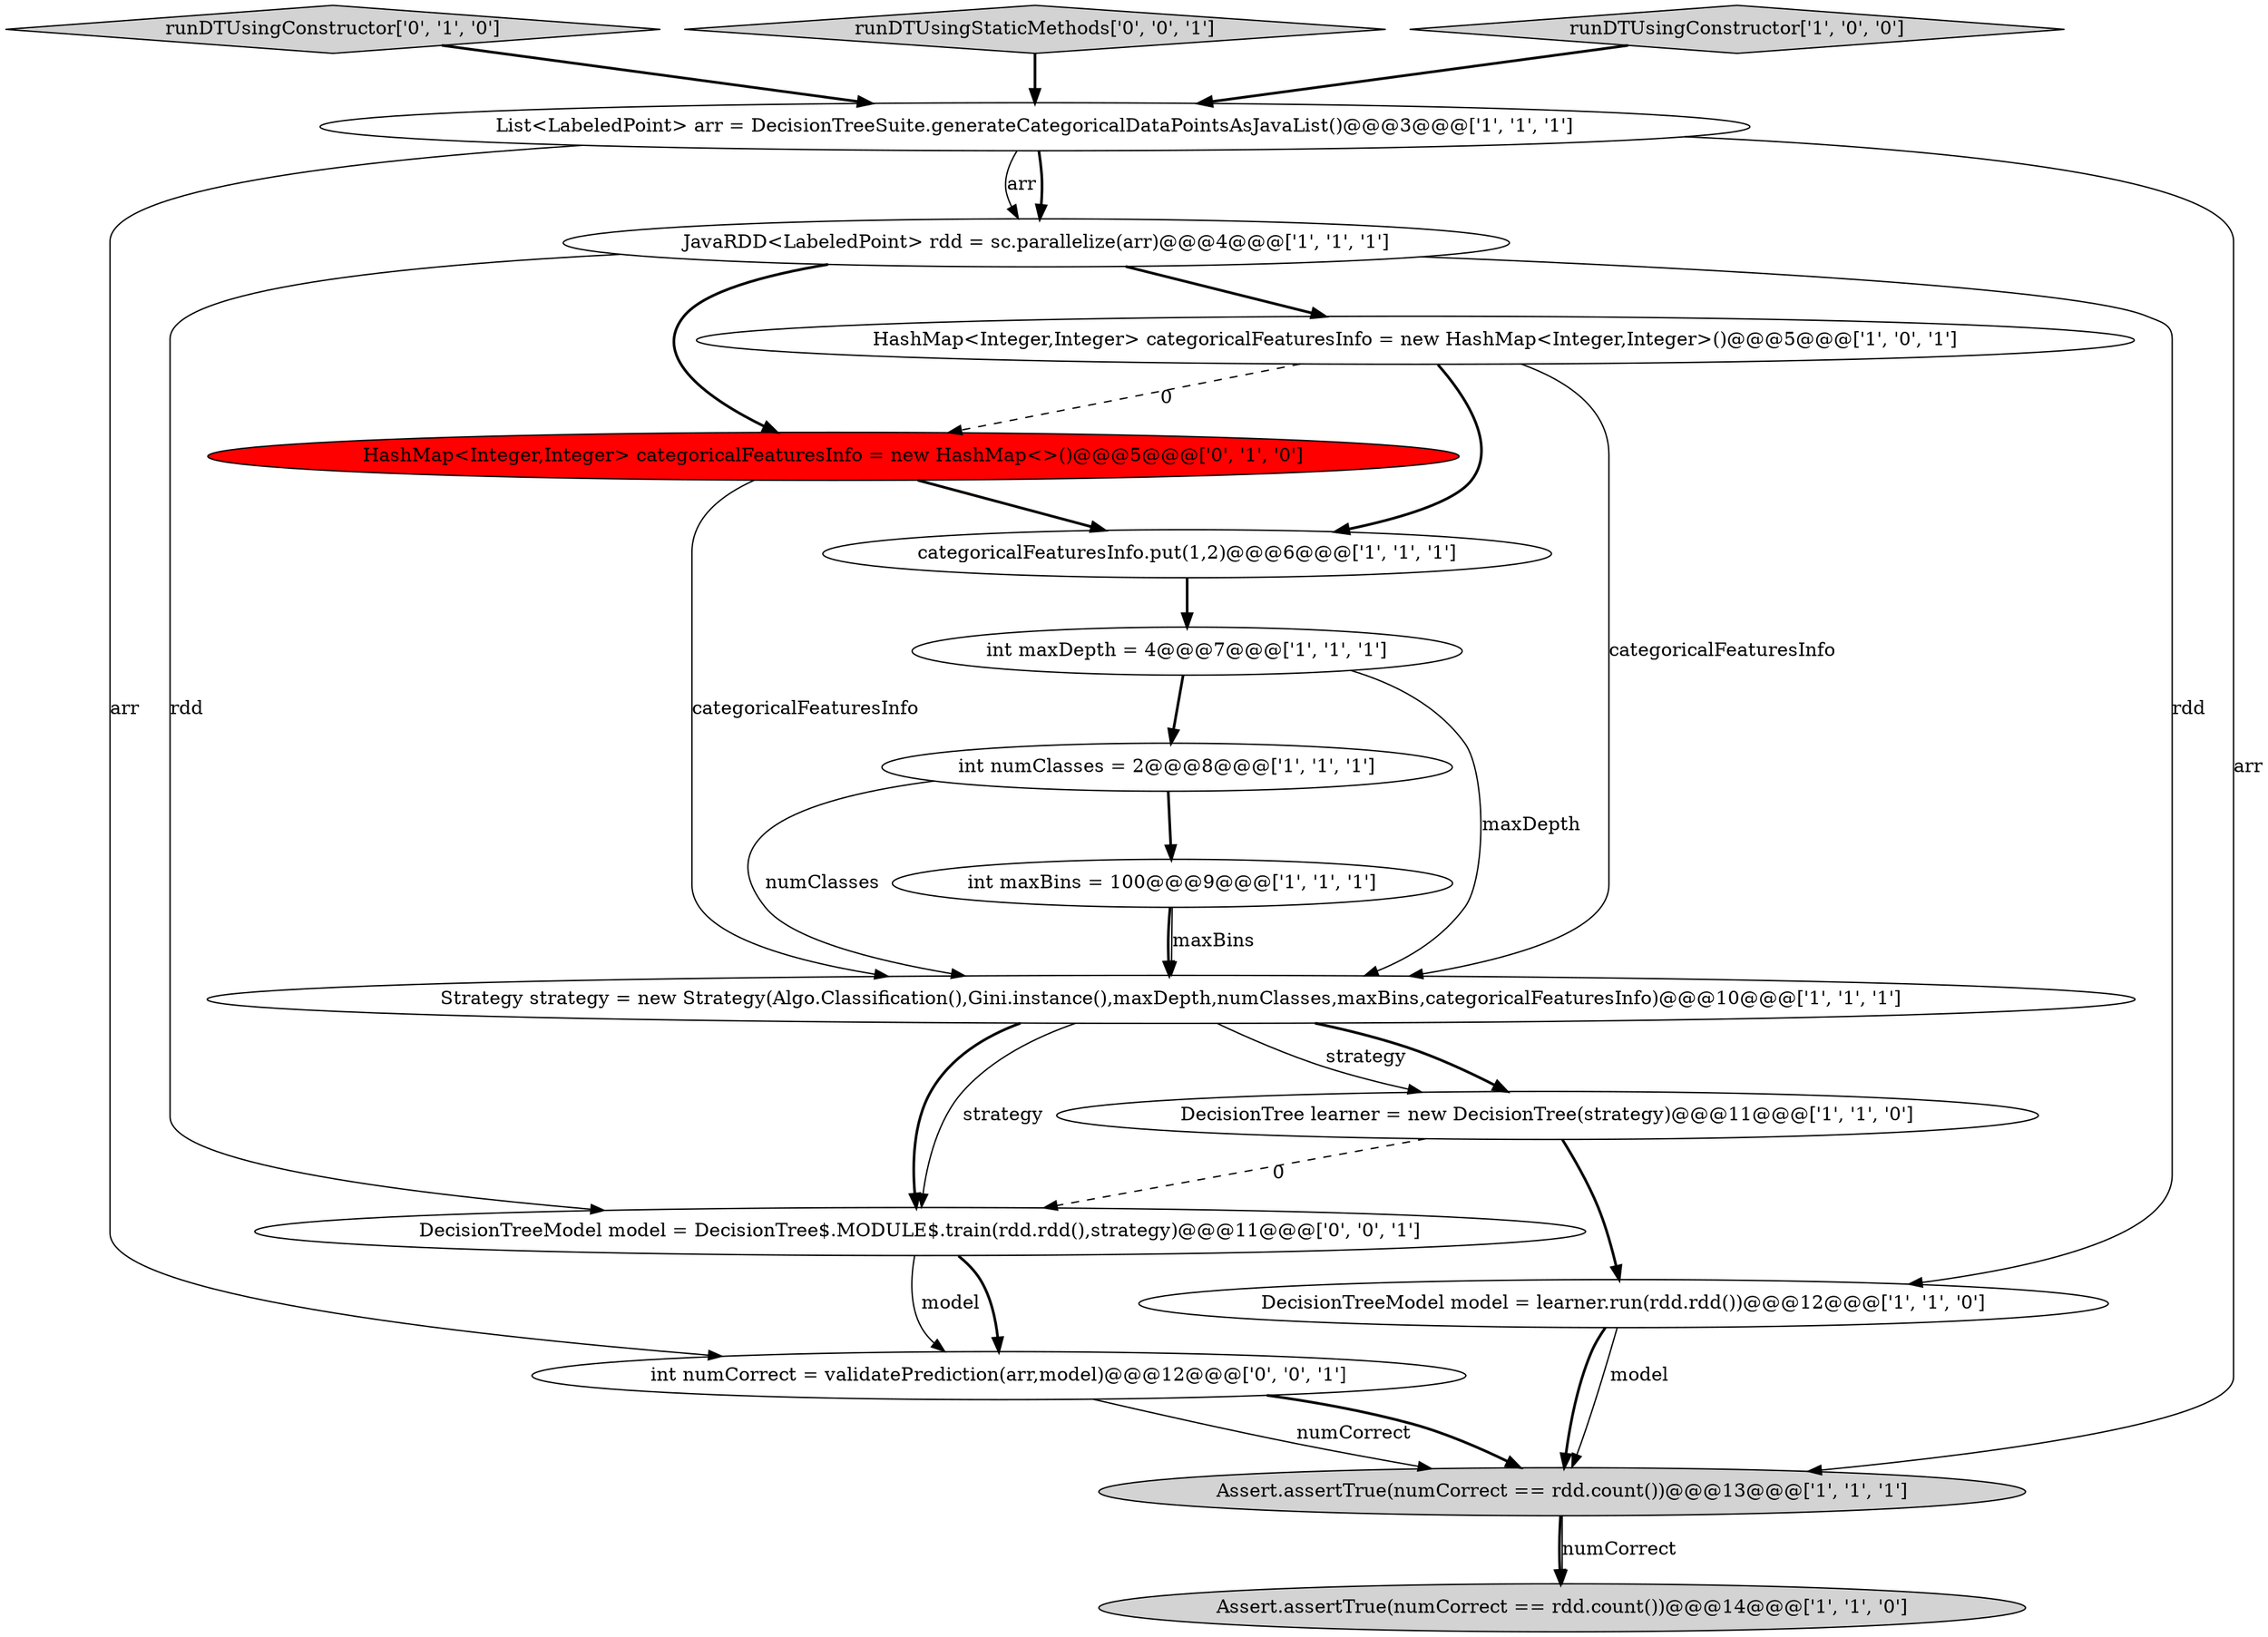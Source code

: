 digraph {
9 [style = filled, label = "Assert.assertTrue(numCorrect == rdd.count())@@@14@@@['1', '1', '0']", fillcolor = lightgray, shape = ellipse image = "AAA0AAABBB1BBB"];
17 [style = filled, label = "int numCorrect = validatePrediction(arr,model)@@@12@@@['0', '0', '1']", fillcolor = white, shape = ellipse image = "AAA0AAABBB3BBB"];
4 [style = filled, label = "int numClasses = 2@@@8@@@['1', '1', '1']", fillcolor = white, shape = ellipse image = "AAA0AAABBB1BBB"];
8 [style = filled, label = "DecisionTree learner = new DecisionTree(strategy)@@@11@@@['1', '1', '0']", fillcolor = white, shape = ellipse image = "AAA0AAABBB1BBB"];
13 [style = filled, label = "runDTUsingConstructor['0', '1', '0']", fillcolor = lightgray, shape = diamond image = "AAA0AAABBB2BBB"];
16 [style = filled, label = "runDTUsingStaticMethods['0', '0', '1']", fillcolor = lightgray, shape = diamond image = "AAA0AAABBB3BBB"];
3 [style = filled, label = "DecisionTreeModel model = learner.run(rdd.rdd())@@@12@@@['1', '1', '0']", fillcolor = white, shape = ellipse image = "AAA0AAABBB1BBB"];
7 [style = filled, label = "List<LabeledPoint> arr = DecisionTreeSuite.generateCategoricalDataPointsAsJavaList()@@@3@@@['1', '1', '1']", fillcolor = white, shape = ellipse image = "AAA0AAABBB1BBB"];
10 [style = filled, label = "runDTUsingConstructor['1', '0', '0']", fillcolor = lightgray, shape = diamond image = "AAA0AAABBB1BBB"];
11 [style = filled, label = "JavaRDD<LabeledPoint> rdd = sc.parallelize(arr)@@@4@@@['1', '1', '1']", fillcolor = white, shape = ellipse image = "AAA0AAABBB1BBB"];
14 [style = filled, label = "HashMap<Integer,Integer> categoricalFeaturesInfo = new HashMap<>()@@@5@@@['0', '1', '0']", fillcolor = red, shape = ellipse image = "AAA1AAABBB2BBB"];
15 [style = filled, label = "DecisionTreeModel model = DecisionTree$.MODULE$.train(rdd.rdd(),strategy)@@@11@@@['0', '0', '1']", fillcolor = white, shape = ellipse image = "AAA0AAABBB3BBB"];
2 [style = filled, label = "categoricalFeaturesInfo.put(1,2)@@@6@@@['1', '1', '1']", fillcolor = white, shape = ellipse image = "AAA0AAABBB1BBB"];
12 [style = filled, label = "Assert.assertTrue(numCorrect == rdd.count())@@@13@@@['1', '1', '1']", fillcolor = lightgray, shape = ellipse image = "AAA0AAABBB1BBB"];
5 [style = filled, label = "int maxBins = 100@@@9@@@['1', '1', '1']", fillcolor = white, shape = ellipse image = "AAA0AAABBB1BBB"];
1 [style = filled, label = "int maxDepth = 4@@@7@@@['1', '1', '1']", fillcolor = white, shape = ellipse image = "AAA0AAABBB1BBB"];
6 [style = filled, label = "Strategy strategy = new Strategy(Algo.Classification(),Gini.instance(),maxDepth,numClasses,maxBins,categoricalFeaturesInfo)@@@10@@@['1', '1', '1']", fillcolor = white, shape = ellipse image = "AAA0AAABBB1BBB"];
0 [style = filled, label = "HashMap<Integer,Integer> categoricalFeaturesInfo = new HashMap<Integer,Integer>()@@@5@@@['1', '0', '1']", fillcolor = white, shape = ellipse image = "AAA0AAABBB1BBB"];
1->4 [style = bold, label=""];
3->12 [style = solid, label="model"];
6->15 [style = solid, label="strategy"];
7->11 [style = bold, label=""];
15->17 [style = solid, label="model"];
7->17 [style = solid, label="arr"];
11->14 [style = bold, label=""];
11->3 [style = solid, label="rdd"];
2->1 [style = bold, label=""];
8->15 [style = dashed, label="0"];
0->2 [style = bold, label=""];
8->3 [style = bold, label=""];
16->7 [style = bold, label=""];
6->8 [style = solid, label="strategy"];
17->12 [style = solid, label="numCorrect"];
4->6 [style = solid, label="numClasses"];
1->6 [style = solid, label="maxDepth"];
3->12 [style = bold, label=""];
12->9 [style = bold, label=""];
10->7 [style = bold, label=""];
6->15 [style = bold, label=""];
12->9 [style = solid, label="numCorrect"];
0->14 [style = dashed, label="0"];
15->17 [style = bold, label=""];
11->0 [style = bold, label=""];
17->12 [style = bold, label=""];
5->6 [style = bold, label=""];
13->7 [style = bold, label=""];
6->8 [style = bold, label=""];
14->6 [style = solid, label="categoricalFeaturesInfo"];
5->6 [style = solid, label="maxBins"];
7->11 [style = solid, label="arr"];
14->2 [style = bold, label=""];
0->6 [style = solid, label="categoricalFeaturesInfo"];
7->12 [style = solid, label="arr"];
11->15 [style = solid, label="rdd"];
4->5 [style = bold, label=""];
}
